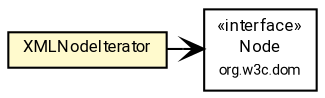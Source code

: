 #!/usr/local/bin/dot
#
# Class diagram 
# Generated by UMLGraph version R5_7_2-60-g0e99a6 (http://www.spinellis.gr/umlgraph/)
#

digraph G {
	graph [fontnames="svg"]
	edge [fontname="Roboto",fontsize=7,labelfontname="Roboto",labelfontsize=7,color="black"];
	node [fontname="Roboto",fontcolor="black",fontsize=8,shape=plaintext,margin=0,width=0,height=0];
	nodesep=0.15;
	ranksep=0.25;
	rankdir=LR;
	// de.lmu.ifi.dbs.elki.utilities.xml.XMLNodeIterator
	c10984004 [label=<<table title="de.lmu.ifi.dbs.elki.utilities.xml.XMLNodeIterator" border="0" cellborder="1" cellspacing="0" cellpadding="2" bgcolor="lemonChiffon" href="XMLNodeIterator.html" target="_parent">
		<tr><td><table border="0" cellspacing="0" cellpadding="1">
		<tr><td align="center" balign="center"> <font face="Roboto">XMLNodeIterator</font> </td></tr>
		</table></td></tr>
		</table>>, URL="XMLNodeIterator.html"];
	// de.lmu.ifi.dbs.elki.utilities.xml.XMLNodeIterator navassoc org.w3c.dom.Node
	c10984004 -> c10985176 [arrowhead=open,weight=1];
	// org.w3c.dom.Node
	c10985176 [label=<<table title="org.w3c.dom.Node" border="0" cellborder="1" cellspacing="0" cellpadding="2" href="http://docs.oracle.com/javase/7/docs/api/org/w3c/dom/Node.html" target="_parent">
		<tr><td><table border="0" cellspacing="0" cellpadding="1">
		<tr><td align="center" balign="center"> &#171;interface&#187; </td></tr>
		<tr><td align="center" balign="center"> <font face="Roboto">Node</font> </td></tr>
		<tr><td align="center" balign="center"> <font face="Roboto" point-size="7.0">org.w3c.dom</font> </td></tr>
		</table></td></tr>
		</table>>, URL="http://docs.oracle.com/javase/7/docs/api/org/w3c/dom/Node.html"];
}

